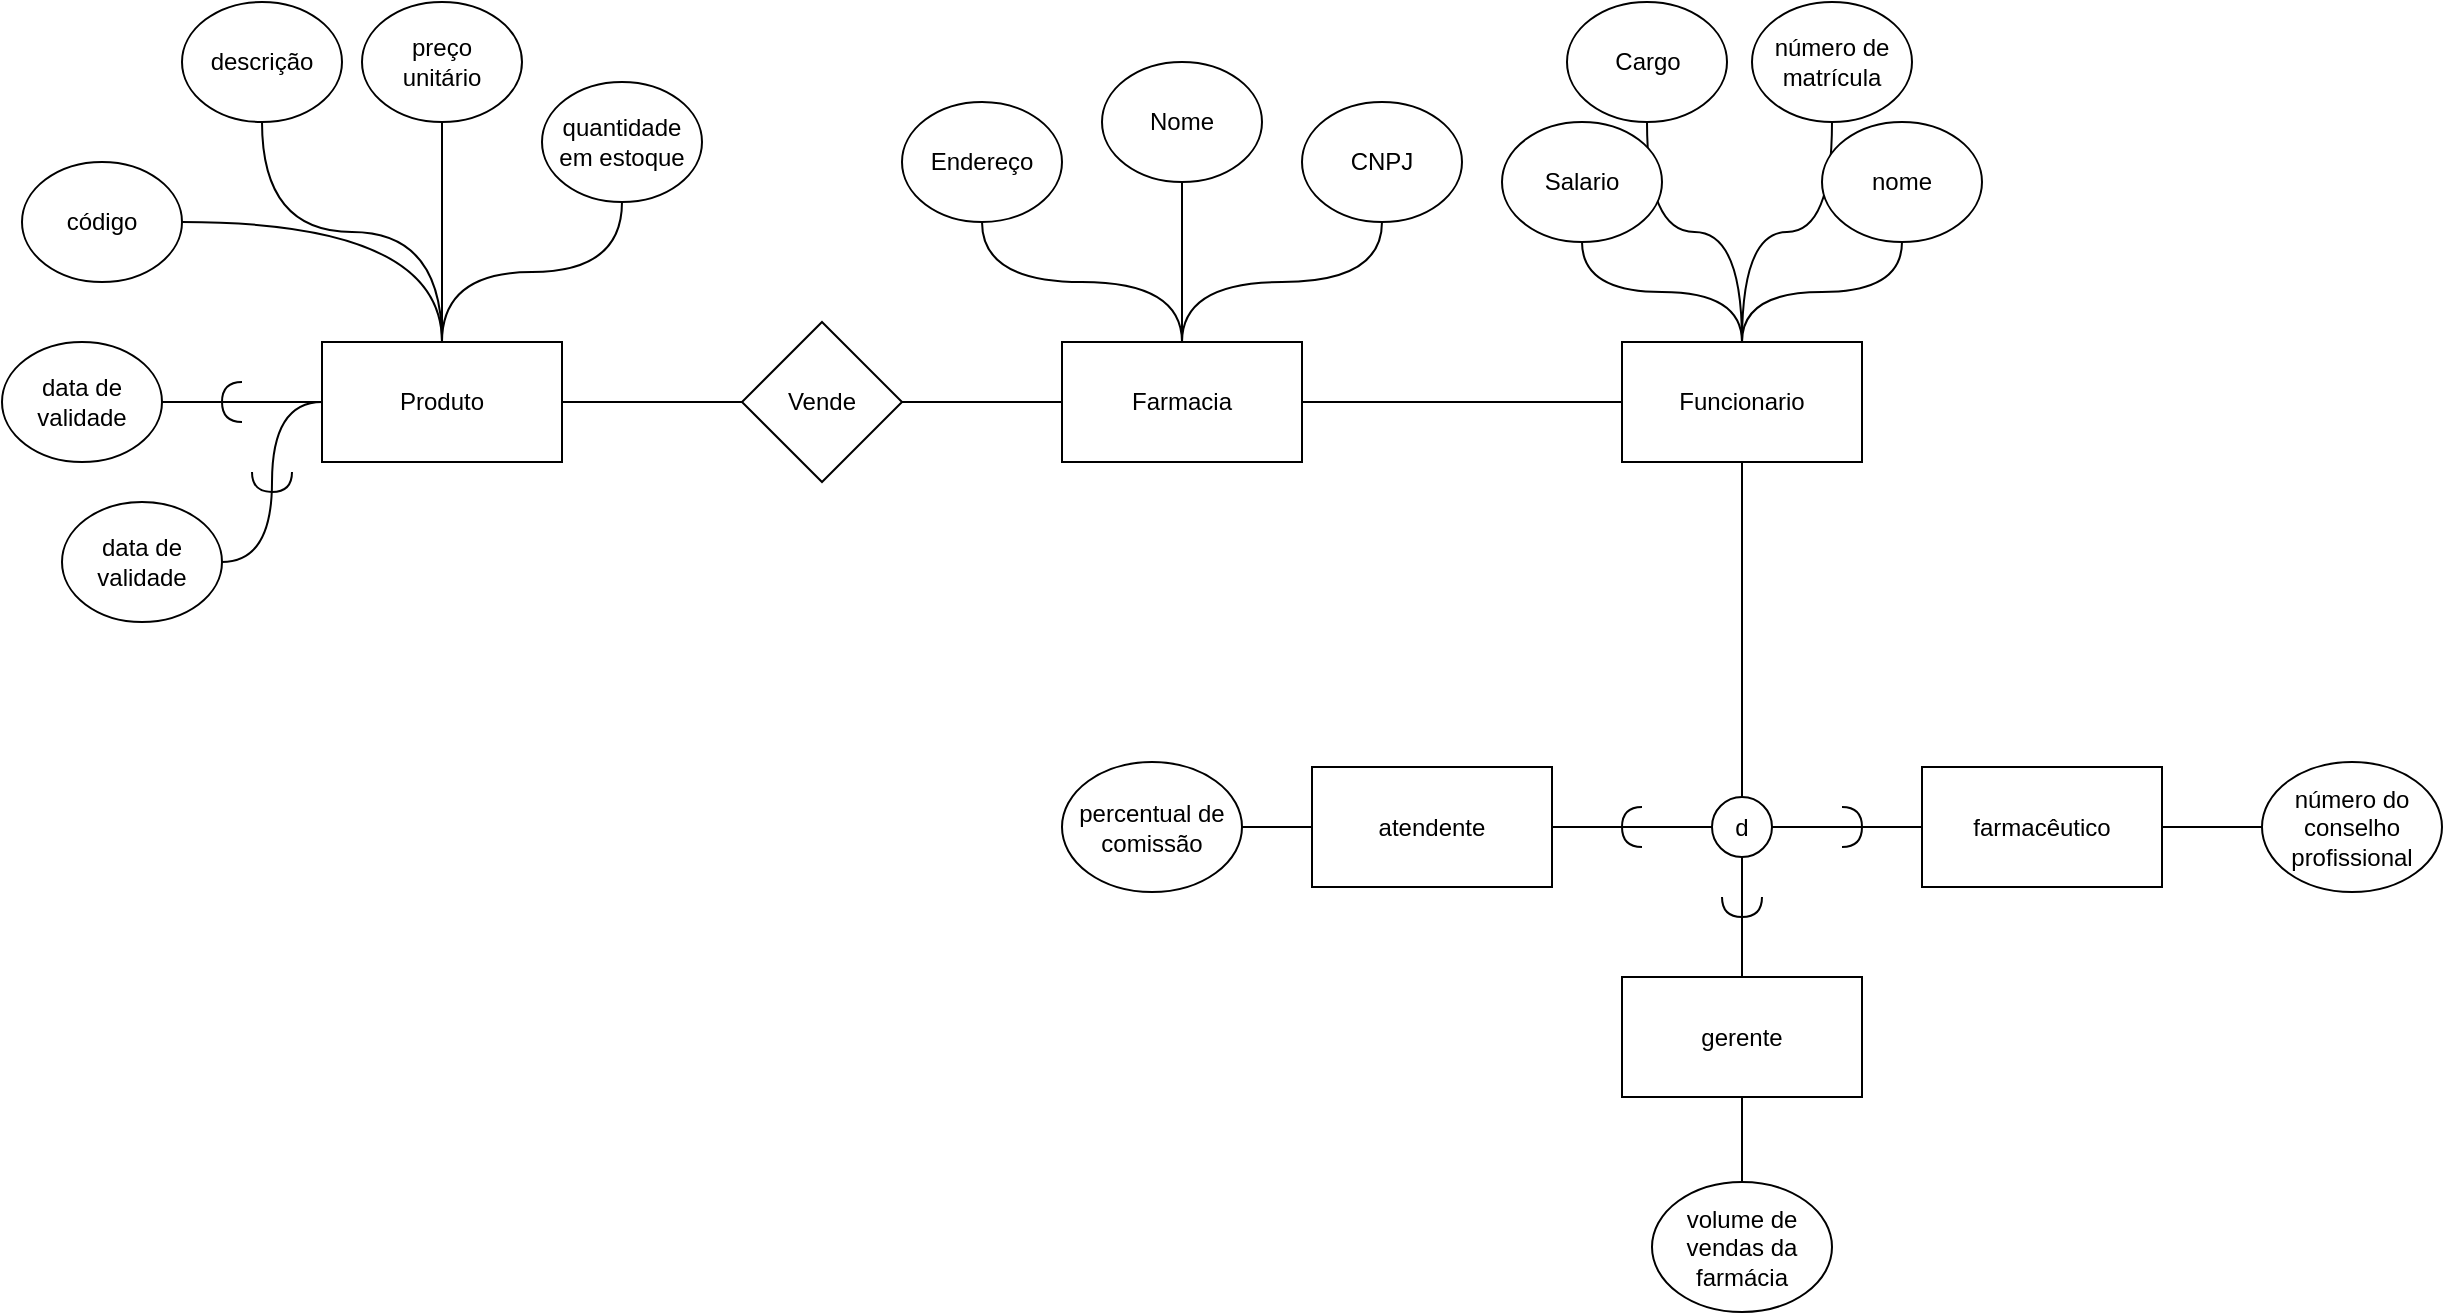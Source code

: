 <mxfile version="24.7.10">
  <diagram name="Página-1" id="c5D5y2_ftJ9IMcS438-D">
    <mxGraphModel dx="1434" dy="791" grid="1" gridSize="10" guides="1" tooltips="1" connect="1" arrows="1" fold="1" page="1" pageScale="1" pageWidth="850" pageHeight="1100" math="0" shadow="0">
      <root>
        <mxCell id="0" />
        <mxCell id="1" parent="0" />
        <mxCell id="q9eAMnU8siryJKV_CvOA-5" style="edgeStyle=orthogonalEdgeStyle;rounded=0;orthogonalLoop=1;jettySize=auto;html=1;entryX=0.5;entryY=1;entryDx=0;entryDy=0;curved=1;endArrow=none;endFill=0;" edge="1" parent="1" source="q9eAMnU8siryJKV_CvOA-1" target="q9eAMnU8siryJKV_CvOA-2">
          <mxGeometry relative="1" as="geometry" />
        </mxCell>
        <mxCell id="q9eAMnU8siryJKV_CvOA-6" style="edgeStyle=orthogonalEdgeStyle;rounded=0;orthogonalLoop=1;jettySize=auto;html=1;curved=1;endArrow=none;endFill=0;" edge="1" parent="1" source="q9eAMnU8siryJKV_CvOA-1" target="q9eAMnU8siryJKV_CvOA-3">
          <mxGeometry relative="1" as="geometry" />
        </mxCell>
        <mxCell id="q9eAMnU8siryJKV_CvOA-7" style="edgeStyle=orthogonalEdgeStyle;rounded=0;orthogonalLoop=1;jettySize=auto;html=1;curved=1;endArrow=none;endFill=0;" edge="1" parent="1" source="q9eAMnU8siryJKV_CvOA-1" target="q9eAMnU8siryJKV_CvOA-4">
          <mxGeometry relative="1" as="geometry" />
        </mxCell>
        <mxCell id="q9eAMnU8siryJKV_CvOA-48" style="edgeStyle=orthogonalEdgeStyle;rounded=0;orthogonalLoop=1;jettySize=auto;html=1;entryX=1;entryY=0.5;entryDx=0;entryDy=0;endArrow=none;endFill=0;curved=1;" edge="1" parent="1" source="q9eAMnU8siryJKV_CvOA-1" target="q9eAMnU8siryJKV_CvOA-47">
          <mxGeometry relative="1" as="geometry" />
        </mxCell>
        <mxCell id="q9eAMnU8siryJKV_CvOA-1" value="Farmacia" style="rounded=0;whiteSpace=wrap;html=1;" vertex="1" parent="1">
          <mxGeometry x="700" y="440" width="120" height="60" as="geometry" />
        </mxCell>
        <mxCell id="q9eAMnU8siryJKV_CvOA-2" value="&lt;div&gt;Nome&lt;/div&gt;" style="ellipse;whiteSpace=wrap;html=1;" vertex="1" parent="1">
          <mxGeometry x="720" y="300" width="80" height="60" as="geometry" />
        </mxCell>
        <mxCell id="q9eAMnU8siryJKV_CvOA-3" value="CNPJ" style="ellipse;whiteSpace=wrap;html=1;" vertex="1" parent="1">
          <mxGeometry x="820" y="320" width="80" height="60" as="geometry" />
        </mxCell>
        <mxCell id="q9eAMnU8siryJKV_CvOA-4" value="Endereço" style="ellipse;whiteSpace=wrap;html=1;" vertex="1" parent="1">
          <mxGeometry x="620" y="320" width="80" height="60" as="geometry" />
        </mxCell>
        <mxCell id="q9eAMnU8siryJKV_CvOA-11" style="edgeStyle=orthogonalEdgeStyle;rounded=0;orthogonalLoop=1;jettySize=auto;html=1;endArrow=none;endFill=0;curved=1;" edge="1" parent="1" source="q9eAMnU8siryJKV_CvOA-10" target="q9eAMnU8siryJKV_CvOA-1">
          <mxGeometry relative="1" as="geometry" />
        </mxCell>
        <mxCell id="q9eAMnU8siryJKV_CvOA-13" style="edgeStyle=orthogonalEdgeStyle;rounded=0;orthogonalLoop=1;jettySize=auto;html=1;curved=1;endArrow=none;endFill=0;" edge="1" parent="1" source="q9eAMnU8siryJKV_CvOA-10" target="q9eAMnU8siryJKV_CvOA-12">
          <mxGeometry relative="1" as="geometry" />
        </mxCell>
        <mxCell id="q9eAMnU8siryJKV_CvOA-16" style="edgeStyle=orthogonalEdgeStyle;rounded=0;orthogonalLoop=1;jettySize=auto;html=1;curved=1;endArrow=none;endFill=0;" edge="1" parent="1" source="q9eAMnU8siryJKV_CvOA-10" target="q9eAMnU8siryJKV_CvOA-14">
          <mxGeometry relative="1" as="geometry" />
        </mxCell>
        <mxCell id="q9eAMnU8siryJKV_CvOA-23" style="edgeStyle=orthogonalEdgeStyle;rounded=0;orthogonalLoop=1;jettySize=auto;html=1;curved=1;endArrow=none;endFill=0;" edge="1" parent="1" source="q9eAMnU8siryJKV_CvOA-10" target="q9eAMnU8siryJKV_CvOA-19">
          <mxGeometry relative="1" as="geometry" />
        </mxCell>
        <mxCell id="q9eAMnU8siryJKV_CvOA-26" style="edgeStyle=orthogonalEdgeStyle;rounded=0;orthogonalLoop=1;jettySize=auto;html=1;curved=1;endArrow=none;endFill=0;" edge="1" parent="1" source="q9eAMnU8siryJKV_CvOA-10" target="q9eAMnU8siryJKV_CvOA-25">
          <mxGeometry relative="1" as="geometry" />
        </mxCell>
        <mxCell id="q9eAMnU8siryJKV_CvOA-10" value="Funcionario" style="rounded=0;whiteSpace=wrap;html=1;" vertex="1" parent="1">
          <mxGeometry x="980" y="440" width="120" height="60" as="geometry" />
        </mxCell>
        <mxCell id="q9eAMnU8siryJKV_CvOA-12" value="número de matrícula" style="ellipse;whiteSpace=wrap;html=1;" vertex="1" parent="1">
          <mxGeometry x="1045" y="270" width="80" height="60" as="geometry" />
        </mxCell>
        <mxCell id="q9eAMnU8siryJKV_CvOA-14" value="nome" style="ellipse;whiteSpace=wrap;html=1;" vertex="1" parent="1">
          <mxGeometry x="1080" y="330" width="80" height="60" as="geometry" />
        </mxCell>
        <mxCell id="q9eAMnU8siryJKV_CvOA-20" style="edgeStyle=orthogonalEdgeStyle;rounded=0;orthogonalLoop=1;jettySize=auto;html=1;endArrow=none;endFill=0;curved=1;" edge="1" parent="1" source="q9eAMnU8siryJKV_CvOA-17" target="q9eAMnU8siryJKV_CvOA-10">
          <mxGeometry relative="1" as="geometry" />
        </mxCell>
        <mxCell id="q9eAMnU8siryJKV_CvOA-17" value="&lt;div&gt;Cargo&lt;/div&gt;" style="ellipse;whiteSpace=wrap;html=1;" vertex="1" parent="1">
          <mxGeometry x="952.5" y="270" width="80" height="60" as="geometry" />
        </mxCell>
        <mxCell id="q9eAMnU8siryJKV_CvOA-19" value="Salario" style="ellipse;whiteSpace=wrap;html=1;" vertex="1" parent="1">
          <mxGeometry x="920" y="330" width="80" height="60" as="geometry" />
        </mxCell>
        <mxCell id="q9eAMnU8siryJKV_CvOA-31" style="edgeStyle=orthogonalEdgeStyle;rounded=0;orthogonalLoop=1;jettySize=auto;html=1;curved=1;endArrow=none;endFill=0;" edge="1" parent="1" source="q9eAMnU8siryJKV_CvOA-25" target="q9eAMnU8siryJKV_CvOA-30">
          <mxGeometry relative="1" as="geometry" />
        </mxCell>
        <mxCell id="q9eAMnU8siryJKV_CvOA-25" value="d" style="ellipse;whiteSpace=wrap;html=1;aspect=fixed;" vertex="1" parent="1">
          <mxGeometry x="1025" y="667.5" width="30" height="30" as="geometry" />
        </mxCell>
        <mxCell id="q9eAMnU8siryJKV_CvOA-29" style="edgeStyle=orthogonalEdgeStyle;rounded=0;orthogonalLoop=1;jettySize=auto;html=1;entryX=1;entryY=0.5;entryDx=0;entryDy=0;curved=1;endArrow=none;endFill=0;" edge="1" parent="1" source="q9eAMnU8siryJKV_CvOA-27" target="q9eAMnU8siryJKV_CvOA-25">
          <mxGeometry relative="1" as="geometry" />
        </mxCell>
        <mxCell id="q9eAMnU8siryJKV_CvOA-45" style="edgeStyle=orthogonalEdgeStyle;rounded=0;orthogonalLoop=1;jettySize=auto;html=1;endArrow=none;endFill=0;curved=1;" edge="1" parent="1" source="q9eAMnU8siryJKV_CvOA-27" target="q9eAMnU8siryJKV_CvOA-44">
          <mxGeometry relative="1" as="geometry" />
        </mxCell>
        <mxCell id="q9eAMnU8siryJKV_CvOA-27" value="farmacêutico" style="rounded=0;whiteSpace=wrap;html=1;" vertex="1" parent="1">
          <mxGeometry x="1130" y="652.5" width="120" height="60" as="geometry" />
        </mxCell>
        <mxCell id="q9eAMnU8siryJKV_CvOA-43" style="edgeStyle=orthogonalEdgeStyle;rounded=0;orthogonalLoop=1;jettySize=auto;html=1;curved=1;endArrow=none;endFill=0;" edge="1" parent="1" source="q9eAMnU8siryJKV_CvOA-30" target="q9eAMnU8siryJKV_CvOA-42">
          <mxGeometry relative="1" as="geometry" />
        </mxCell>
        <mxCell id="q9eAMnU8siryJKV_CvOA-30" value="gerente" style="rounded=0;whiteSpace=wrap;html=1;" vertex="1" parent="1">
          <mxGeometry x="980" y="757.5" width="120" height="60" as="geometry" />
        </mxCell>
        <mxCell id="q9eAMnU8siryJKV_CvOA-33" style="edgeStyle=orthogonalEdgeStyle;rounded=0;orthogonalLoop=1;jettySize=auto;html=1;curved=1;endArrow=none;endFill=0;entryX=0;entryY=0.5;entryDx=0;entryDy=0;" edge="1" parent="1" source="q9eAMnU8siryJKV_CvOA-32" target="q9eAMnU8siryJKV_CvOA-25">
          <mxGeometry relative="1" as="geometry">
            <mxPoint x="1020" y="682.5" as="targetPoint" />
          </mxGeometry>
        </mxCell>
        <mxCell id="q9eAMnU8siryJKV_CvOA-32" value="atendente " style="rounded=0;whiteSpace=wrap;html=1;" vertex="1" parent="1">
          <mxGeometry x="825" y="652.5" width="120" height="60" as="geometry" />
        </mxCell>
        <mxCell id="q9eAMnU8siryJKV_CvOA-36" value="" style="shape=requiredInterface;html=1;verticalLabelPosition=bottom;sketch=0;" vertex="1" parent="1">
          <mxGeometry x="1090" y="672.5" width="10" height="20" as="geometry" />
        </mxCell>
        <mxCell id="q9eAMnU8siryJKV_CvOA-37" value="" style="shape=requiredInterface;html=1;verticalLabelPosition=bottom;sketch=0;rotation=90;" vertex="1" parent="1">
          <mxGeometry x="1035" y="712.5" width="10" height="20" as="geometry" />
        </mxCell>
        <mxCell id="q9eAMnU8siryJKV_CvOA-38" value="" style="shape=requiredInterface;html=1;verticalLabelPosition=bottom;sketch=0;rotation=-180;" vertex="1" parent="1">
          <mxGeometry x="980" y="672.5" width="10" height="20" as="geometry" />
        </mxCell>
        <mxCell id="q9eAMnU8siryJKV_CvOA-41" style="edgeStyle=orthogonalEdgeStyle;rounded=0;orthogonalLoop=1;jettySize=auto;html=1;curved=1;endArrow=none;endFill=0;" edge="1" parent="1" source="q9eAMnU8siryJKV_CvOA-39" target="q9eAMnU8siryJKV_CvOA-32">
          <mxGeometry relative="1" as="geometry" />
        </mxCell>
        <mxCell id="q9eAMnU8siryJKV_CvOA-39" value="percentual de comissão" style="ellipse;whiteSpace=wrap;html=1;" vertex="1" parent="1">
          <mxGeometry x="700" y="650" width="90" height="65" as="geometry" />
        </mxCell>
        <mxCell id="q9eAMnU8siryJKV_CvOA-42" value="volume de vendas da farmácia" style="ellipse;whiteSpace=wrap;html=1;" vertex="1" parent="1">
          <mxGeometry x="995" y="860" width="90" height="65" as="geometry" />
        </mxCell>
        <mxCell id="q9eAMnU8siryJKV_CvOA-44" value="número do conselho profissional" style="ellipse;whiteSpace=wrap;html=1;" vertex="1" parent="1">
          <mxGeometry x="1300" y="650" width="90" height="65" as="geometry" />
        </mxCell>
        <mxCell id="q9eAMnU8siryJKV_CvOA-49" style="edgeStyle=orthogonalEdgeStyle;rounded=0;orthogonalLoop=1;jettySize=auto;html=1;entryX=0;entryY=0.5;entryDx=0;entryDy=0;curved=1;endArrow=none;endFill=0;" edge="1" parent="1" source="q9eAMnU8siryJKV_CvOA-46" target="q9eAMnU8siryJKV_CvOA-47">
          <mxGeometry relative="1" as="geometry" />
        </mxCell>
        <mxCell id="q9eAMnU8siryJKV_CvOA-46" value="Produto" style="rounded=0;whiteSpace=wrap;html=1;" vertex="1" parent="1">
          <mxGeometry x="330" y="440" width="120" height="60" as="geometry" />
        </mxCell>
        <mxCell id="q9eAMnU8siryJKV_CvOA-47" value="Vende" style="rhombus;whiteSpace=wrap;html=1;" vertex="1" parent="1">
          <mxGeometry x="540" y="430" width="80" height="80" as="geometry" />
        </mxCell>
        <mxCell id="q9eAMnU8siryJKV_CvOA-51" style="edgeStyle=orthogonalEdgeStyle;rounded=0;orthogonalLoop=1;jettySize=auto;html=1;curved=1;endArrow=none;endFill=0;" edge="1" parent="1" source="q9eAMnU8siryJKV_CvOA-50" target="q9eAMnU8siryJKV_CvOA-46">
          <mxGeometry relative="1" as="geometry" />
        </mxCell>
        <mxCell id="q9eAMnU8siryJKV_CvOA-50" value="preço&lt;br&gt; unitário" style="ellipse;whiteSpace=wrap;html=1;" vertex="1" parent="1">
          <mxGeometry x="350" y="270" width="80" height="60" as="geometry" />
        </mxCell>
        <mxCell id="q9eAMnU8siryJKV_CvOA-57" style="edgeStyle=orthogonalEdgeStyle;rounded=0;orthogonalLoop=1;jettySize=auto;html=1;curved=1;endArrow=none;endFill=0;" edge="1" parent="1" source="q9eAMnU8siryJKV_CvOA-52" target="q9eAMnU8siryJKV_CvOA-46">
          <mxGeometry relative="1" as="geometry" />
        </mxCell>
        <mxCell id="q9eAMnU8siryJKV_CvOA-52" value="quantidade em estoque" style="ellipse;whiteSpace=wrap;html=1;" vertex="1" parent="1">
          <mxGeometry x="440" y="310" width="80" height="60" as="geometry" />
        </mxCell>
        <mxCell id="q9eAMnU8siryJKV_CvOA-55" style="edgeStyle=orthogonalEdgeStyle;rounded=0;orthogonalLoop=1;jettySize=auto;html=1;curved=1;endArrow=none;endFill=0;" edge="1" parent="1" source="q9eAMnU8siryJKV_CvOA-53" target="q9eAMnU8siryJKV_CvOA-46">
          <mxGeometry relative="1" as="geometry" />
        </mxCell>
        <mxCell id="q9eAMnU8siryJKV_CvOA-53" value="descrição" style="ellipse;whiteSpace=wrap;html=1;" vertex="1" parent="1">
          <mxGeometry x="260" y="270" width="80" height="60" as="geometry" />
        </mxCell>
        <mxCell id="q9eAMnU8siryJKV_CvOA-56" style="edgeStyle=orthogonalEdgeStyle;rounded=0;orthogonalLoop=1;jettySize=auto;html=1;curved=1;endArrow=none;endFill=0;" edge="1" parent="1" source="q9eAMnU8siryJKV_CvOA-54" target="q9eAMnU8siryJKV_CvOA-46">
          <mxGeometry relative="1" as="geometry" />
        </mxCell>
        <mxCell id="q9eAMnU8siryJKV_CvOA-54" value="código" style="ellipse;whiteSpace=wrap;html=1;" vertex="1" parent="1">
          <mxGeometry x="180" y="350" width="80" height="60" as="geometry" />
        </mxCell>
        <mxCell id="q9eAMnU8siryJKV_CvOA-59" style="edgeStyle=orthogonalEdgeStyle;rounded=0;orthogonalLoop=1;jettySize=auto;html=1;curved=1;endArrow=none;endFill=0;" edge="1" parent="1" source="q9eAMnU8siryJKV_CvOA-58" target="q9eAMnU8siryJKV_CvOA-46">
          <mxGeometry relative="1" as="geometry" />
        </mxCell>
        <mxCell id="q9eAMnU8siryJKV_CvOA-58" value="data de validade" style="ellipse;whiteSpace=wrap;html=1;" vertex="1" parent="1">
          <mxGeometry x="170" y="440" width="80" height="60" as="geometry" />
        </mxCell>
        <mxCell id="q9eAMnU8siryJKV_CvOA-60" value="" style="shape=requiredInterface;html=1;verticalLabelPosition=bottom;sketch=0;rotation=-180;" vertex="1" parent="1">
          <mxGeometry x="280" y="460" width="10" height="20" as="geometry" />
        </mxCell>
        <mxCell id="q9eAMnU8siryJKV_CvOA-63" style="edgeStyle=orthogonalEdgeStyle;rounded=0;orthogonalLoop=1;jettySize=auto;html=1;entryX=0;entryY=0.5;entryDx=0;entryDy=0;curved=1;endArrow=none;endFill=0;" edge="1" parent="1" source="q9eAMnU8siryJKV_CvOA-62" target="q9eAMnU8siryJKV_CvOA-46">
          <mxGeometry relative="1" as="geometry" />
        </mxCell>
        <mxCell id="q9eAMnU8siryJKV_CvOA-62" value="data de validade" style="ellipse;whiteSpace=wrap;html=1;" vertex="1" parent="1">
          <mxGeometry x="200" y="520" width="80" height="60" as="geometry" />
        </mxCell>
        <mxCell id="q9eAMnU8siryJKV_CvOA-64" value="" style="shape=requiredInterface;html=1;verticalLabelPosition=bottom;sketch=0;rotation=90;" vertex="1" parent="1">
          <mxGeometry x="300" y="500" width="10" height="20" as="geometry" />
        </mxCell>
      </root>
    </mxGraphModel>
  </diagram>
</mxfile>
